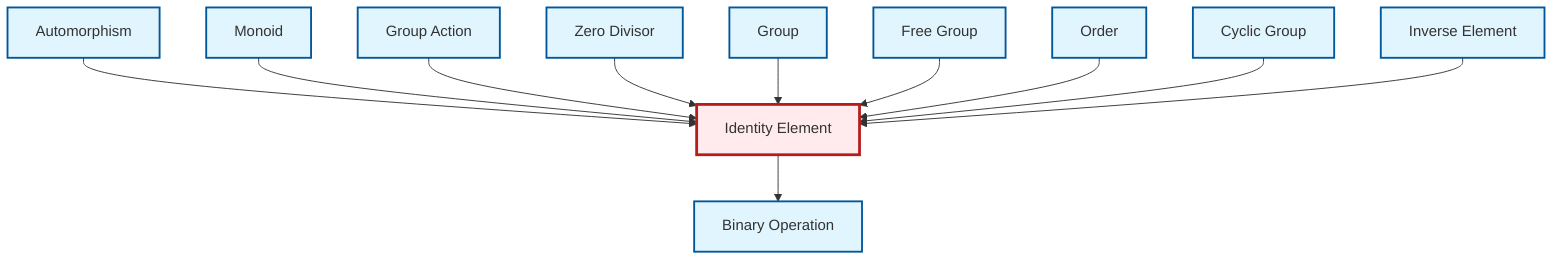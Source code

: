 graph TD
    classDef definition fill:#e1f5fe,stroke:#01579b,stroke-width:2px
    classDef theorem fill:#f3e5f5,stroke:#4a148c,stroke-width:2px
    classDef axiom fill:#fff3e0,stroke:#e65100,stroke-width:2px
    classDef example fill:#e8f5e9,stroke:#1b5e20,stroke-width:2px
    classDef current fill:#ffebee,stroke:#b71c1c,stroke-width:3px
    def-automorphism["Automorphism"]:::definition
    def-binary-operation["Binary Operation"]:::definition
    def-zero-divisor["Zero Divisor"]:::definition
    def-group["Group"]:::definition
    def-group-action["Group Action"]:::definition
    def-identity-element["Identity Element"]:::definition
    def-order["Order"]:::definition
    def-monoid["Monoid"]:::definition
    def-cyclic-group["Cyclic Group"]:::definition
    def-free-group["Free Group"]:::definition
    def-inverse-element["Inverse Element"]:::definition
    def-automorphism --> def-identity-element
    def-monoid --> def-identity-element
    def-group-action --> def-identity-element
    def-zero-divisor --> def-identity-element
    def-group --> def-identity-element
    def-identity-element --> def-binary-operation
    def-free-group --> def-identity-element
    def-order --> def-identity-element
    def-cyclic-group --> def-identity-element
    def-inverse-element --> def-identity-element
    class def-identity-element current